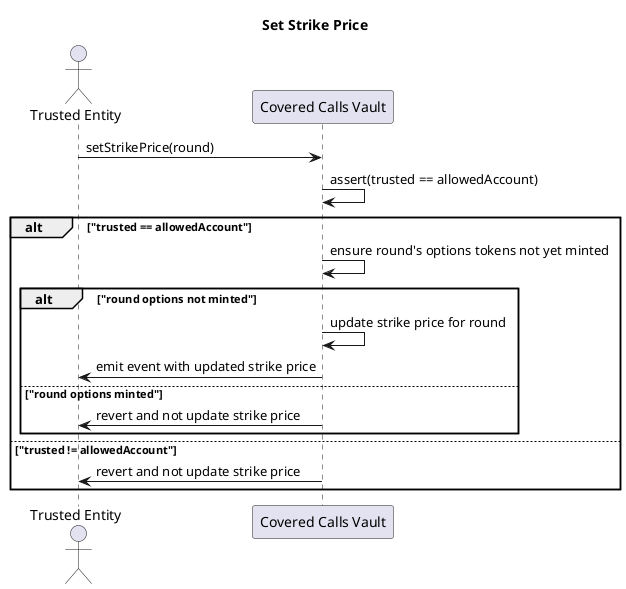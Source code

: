 @startuml "set-strike-price"

title "Set Strike Price"

actor "Trusted Entity" as trusted
participant "Covered Calls Vault" as vault

trusted -> vault: setStrikePrice(round)
vault -> vault: assert(trusted == allowedAccount)
alt "trusted == allowedAccount"
    vault -> vault: ensure round's options tokens not yet minted
    alt "round options not minted"
        vault -> vault: update strike price for round
        vault -> trusted: emit event with updated strike price
    else "round options minted"
        vault -> trusted: revert and not update strike price
    end
else "trusted != allowedAccount"
    vault -> trusted: revert and not update strike price
end

@enduml